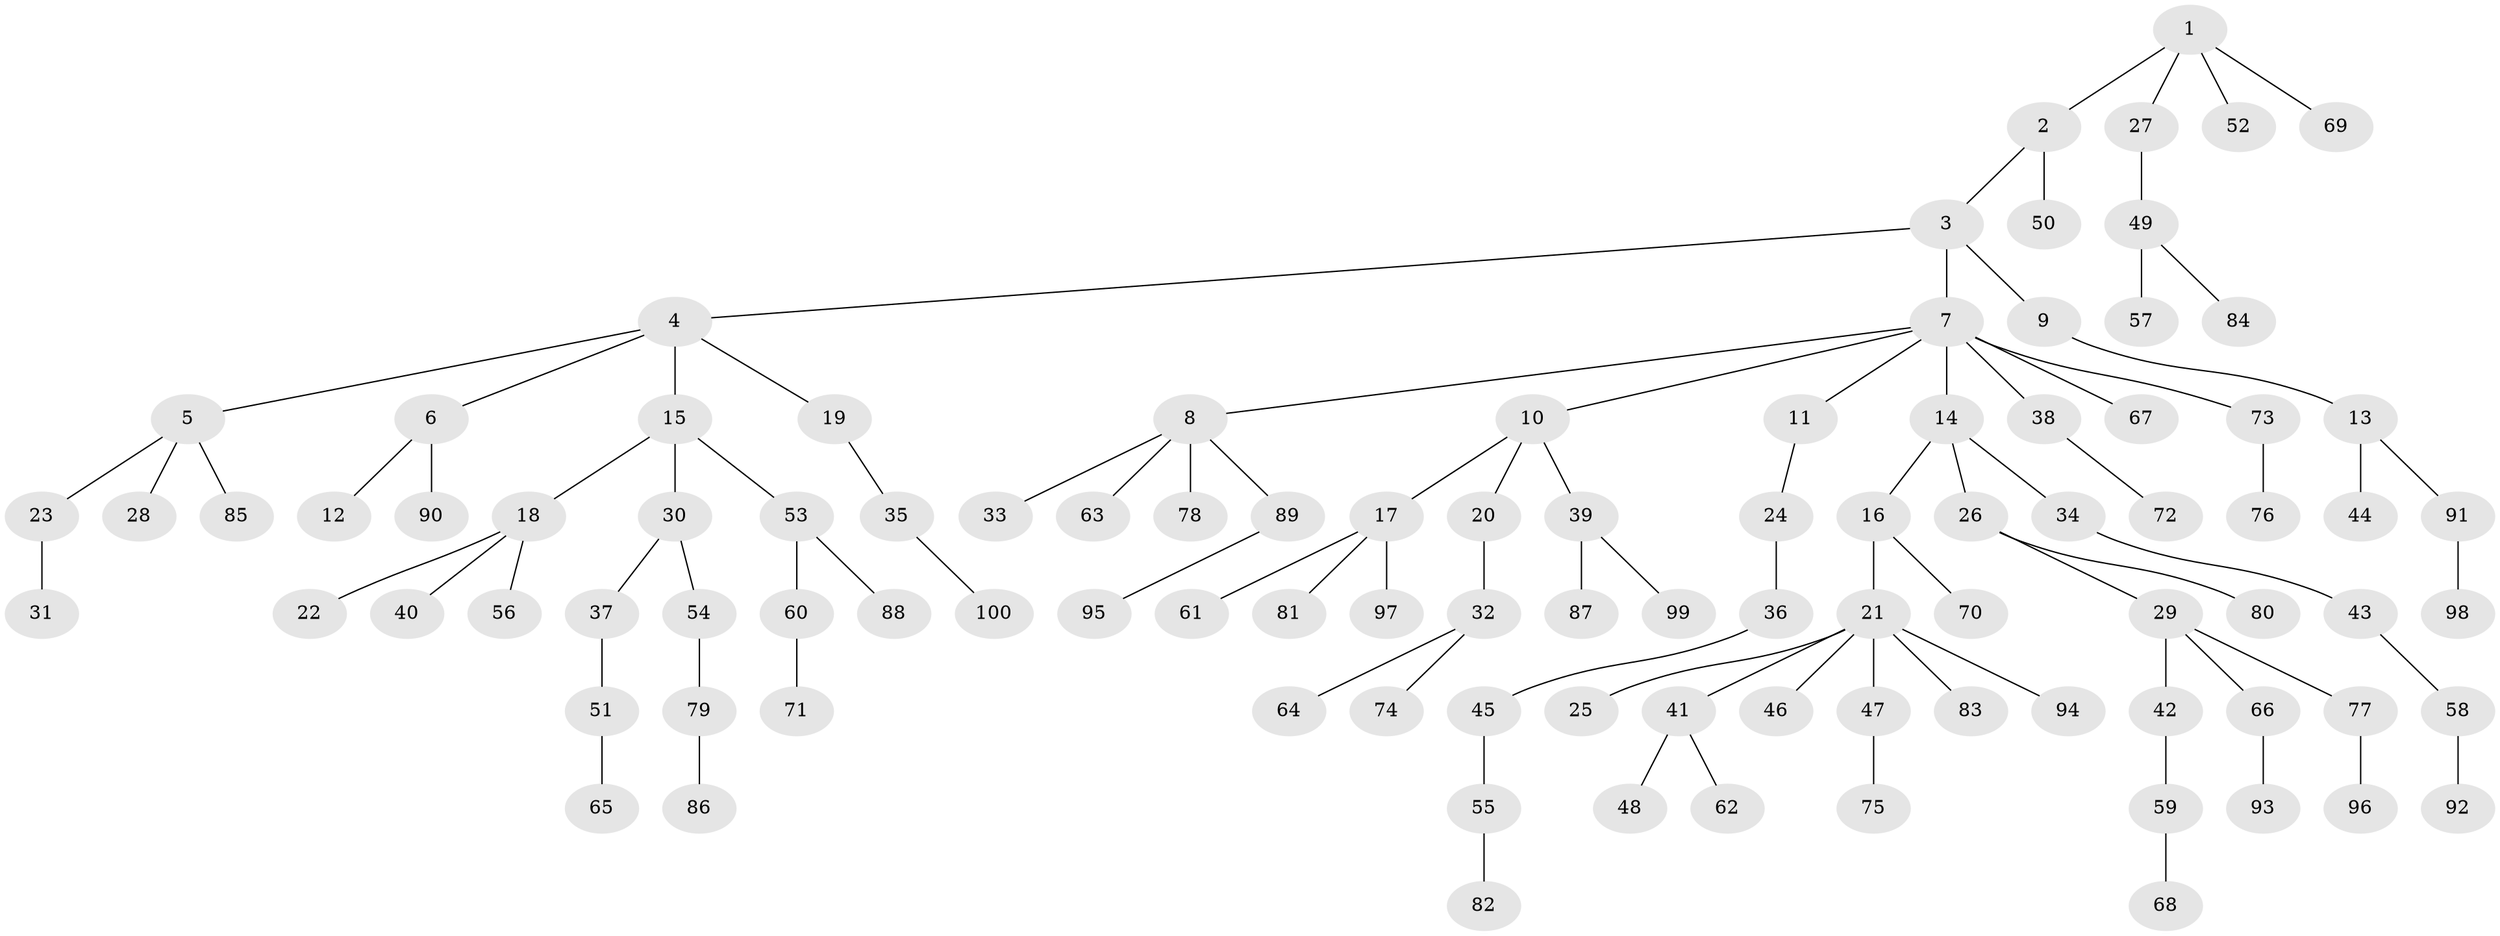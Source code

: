 // Generated by graph-tools (version 1.1) at 2025/38/02/21/25 10:38:55]
// undirected, 100 vertices, 99 edges
graph export_dot {
graph [start="1"]
  node [color=gray90,style=filled];
  1;
  2;
  3;
  4;
  5;
  6;
  7;
  8;
  9;
  10;
  11;
  12;
  13;
  14;
  15;
  16;
  17;
  18;
  19;
  20;
  21;
  22;
  23;
  24;
  25;
  26;
  27;
  28;
  29;
  30;
  31;
  32;
  33;
  34;
  35;
  36;
  37;
  38;
  39;
  40;
  41;
  42;
  43;
  44;
  45;
  46;
  47;
  48;
  49;
  50;
  51;
  52;
  53;
  54;
  55;
  56;
  57;
  58;
  59;
  60;
  61;
  62;
  63;
  64;
  65;
  66;
  67;
  68;
  69;
  70;
  71;
  72;
  73;
  74;
  75;
  76;
  77;
  78;
  79;
  80;
  81;
  82;
  83;
  84;
  85;
  86;
  87;
  88;
  89;
  90;
  91;
  92;
  93;
  94;
  95;
  96;
  97;
  98;
  99;
  100;
  1 -- 2;
  1 -- 27;
  1 -- 52;
  1 -- 69;
  2 -- 3;
  2 -- 50;
  3 -- 4;
  3 -- 7;
  3 -- 9;
  4 -- 5;
  4 -- 6;
  4 -- 15;
  4 -- 19;
  5 -- 23;
  5 -- 28;
  5 -- 85;
  6 -- 12;
  6 -- 90;
  7 -- 8;
  7 -- 10;
  7 -- 11;
  7 -- 14;
  7 -- 38;
  7 -- 67;
  7 -- 73;
  8 -- 33;
  8 -- 63;
  8 -- 78;
  8 -- 89;
  9 -- 13;
  10 -- 17;
  10 -- 20;
  10 -- 39;
  11 -- 24;
  13 -- 44;
  13 -- 91;
  14 -- 16;
  14 -- 26;
  14 -- 34;
  15 -- 18;
  15 -- 30;
  15 -- 53;
  16 -- 21;
  16 -- 70;
  17 -- 61;
  17 -- 81;
  17 -- 97;
  18 -- 22;
  18 -- 40;
  18 -- 56;
  19 -- 35;
  20 -- 32;
  21 -- 25;
  21 -- 41;
  21 -- 46;
  21 -- 47;
  21 -- 83;
  21 -- 94;
  23 -- 31;
  24 -- 36;
  26 -- 29;
  26 -- 80;
  27 -- 49;
  29 -- 42;
  29 -- 66;
  29 -- 77;
  30 -- 37;
  30 -- 54;
  32 -- 64;
  32 -- 74;
  34 -- 43;
  35 -- 100;
  36 -- 45;
  37 -- 51;
  38 -- 72;
  39 -- 87;
  39 -- 99;
  41 -- 48;
  41 -- 62;
  42 -- 59;
  43 -- 58;
  45 -- 55;
  47 -- 75;
  49 -- 57;
  49 -- 84;
  51 -- 65;
  53 -- 60;
  53 -- 88;
  54 -- 79;
  55 -- 82;
  58 -- 92;
  59 -- 68;
  60 -- 71;
  66 -- 93;
  73 -- 76;
  77 -- 96;
  79 -- 86;
  89 -- 95;
  91 -- 98;
}
